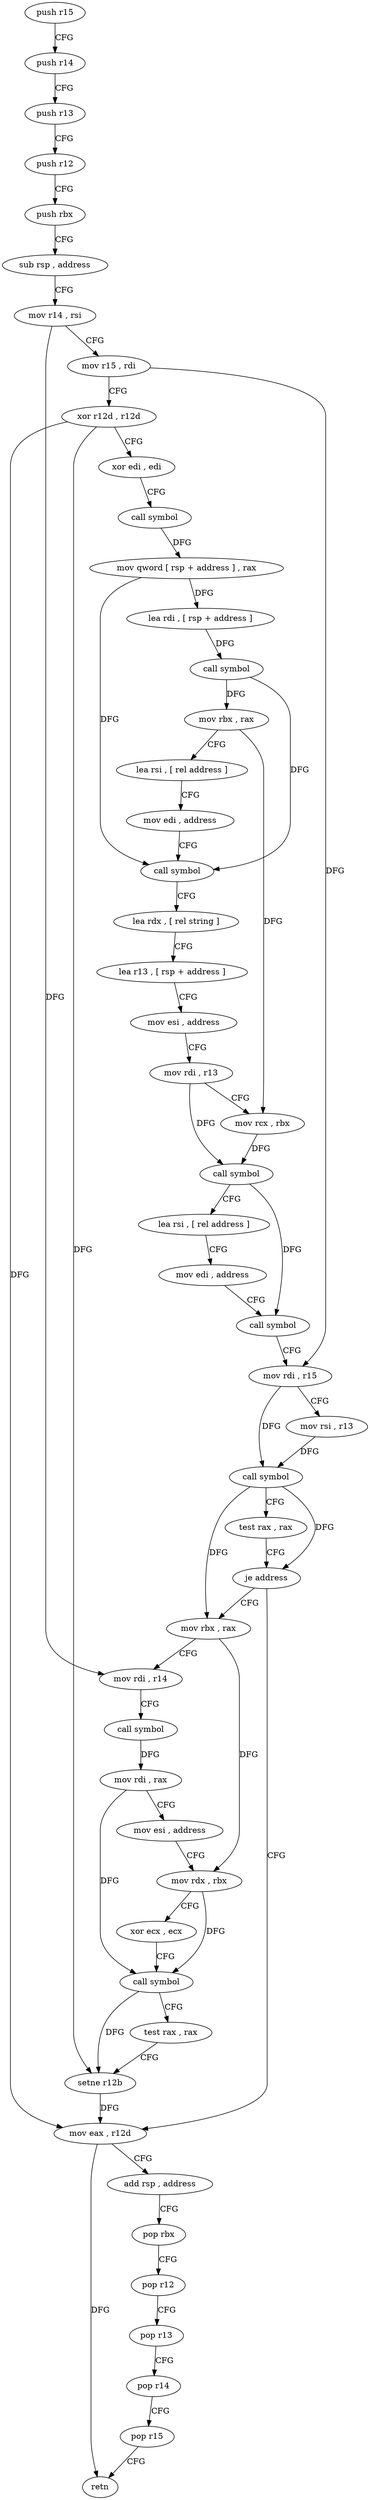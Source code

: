 digraph "func" {
"91968" [label = "push r15" ]
"91970" [label = "push r14" ]
"91972" [label = "push r13" ]
"91974" [label = "push r12" ]
"91976" [label = "push rbx" ]
"91977" [label = "sub rsp , address" ]
"91984" [label = "mov r14 , rsi" ]
"91987" [label = "mov r15 , rdi" ]
"91990" [label = "xor r12d , r12d" ]
"91993" [label = "xor edi , edi" ]
"91995" [label = "call symbol" ]
"92000" [label = "mov qword [ rsp + address ] , rax" ]
"92005" [label = "lea rdi , [ rsp + address ]" ]
"92010" [label = "call symbol" ]
"92015" [label = "mov rbx , rax" ]
"92018" [label = "lea rsi , [ rel address ]" ]
"92025" [label = "mov edi , address" ]
"92030" [label = "call symbol" ]
"92035" [label = "lea rdx , [ rel string ]" ]
"92042" [label = "lea r13 , [ rsp + address ]" ]
"92047" [label = "mov esi , address" ]
"92052" [label = "mov rdi , r13" ]
"92055" [label = "mov rcx , rbx" ]
"92058" [label = "call symbol" ]
"92063" [label = "lea rsi , [ rel address ]" ]
"92070" [label = "mov edi , address" ]
"92075" [label = "call symbol" ]
"92080" [label = "mov rdi , r15" ]
"92083" [label = "mov rsi , r13" ]
"92086" [label = "call symbol" ]
"92091" [label = "test rax , rax" ]
"92094" [label = "je address" ]
"92132" [label = "mov eax , r12d" ]
"92096" [label = "mov rbx , rax" ]
"92135" [label = "add rsp , address" ]
"92142" [label = "pop rbx" ]
"92143" [label = "pop r12" ]
"92145" [label = "pop r13" ]
"92147" [label = "pop r14" ]
"92149" [label = "pop r15" ]
"92151" [label = "retn" ]
"92099" [label = "mov rdi , r14" ]
"92102" [label = "call symbol" ]
"92107" [label = "mov rdi , rax" ]
"92110" [label = "mov esi , address" ]
"92115" [label = "mov rdx , rbx" ]
"92118" [label = "xor ecx , ecx" ]
"92120" [label = "call symbol" ]
"92125" [label = "test rax , rax" ]
"92128" [label = "setne r12b" ]
"91968" -> "91970" [ label = "CFG" ]
"91970" -> "91972" [ label = "CFG" ]
"91972" -> "91974" [ label = "CFG" ]
"91974" -> "91976" [ label = "CFG" ]
"91976" -> "91977" [ label = "CFG" ]
"91977" -> "91984" [ label = "CFG" ]
"91984" -> "91987" [ label = "CFG" ]
"91984" -> "92099" [ label = "DFG" ]
"91987" -> "91990" [ label = "CFG" ]
"91987" -> "92080" [ label = "DFG" ]
"91990" -> "91993" [ label = "CFG" ]
"91990" -> "92132" [ label = "DFG" ]
"91990" -> "92128" [ label = "DFG" ]
"91993" -> "91995" [ label = "CFG" ]
"91995" -> "92000" [ label = "DFG" ]
"92000" -> "92005" [ label = "DFG" ]
"92000" -> "92030" [ label = "DFG" ]
"92005" -> "92010" [ label = "DFG" ]
"92010" -> "92015" [ label = "DFG" ]
"92010" -> "92030" [ label = "DFG" ]
"92015" -> "92018" [ label = "CFG" ]
"92015" -> "92055" [ label = "DFG" ]
"92018" -> "92025" [ label = "CFG" ]
"92025" -> "92030" [ label = "CFG" ]
"92030" -> "92035" [ label = "CFG" ]
"92035" -> "92042" [ label = "CFG" ]
"92042" -> "92047" [ label = "CFG" ]
"92047" -> "92052" [ label = "CFG" ]
"92052" -> "92055" [ label = "CFG" ]
"92052" -> "92058" [ label = "DFG" ]
"92055" -> "92058" [ label = "DFG" ]
"92058" -> "92063" [ label = "CFG" ]
"92058" -> "92075" [ label = "DFG" ]
"92063" -> "92070" [ label = "CFG" ]
"92070" -> "92075" [ label = "CFG" ]
"92075" -> "92080" [ label = "CFG" ]
"92080" -> "92083" [ label = "CFG" ]
"92080" -> "92086" [ label = "DFG" ]
"92083" -> "92086" [ label = "DFG" ]
"92086" -> "92091" [ label = "CFG" ]
"92086" -> "92094" [ label = "DFG" ]
"92086" -> "92096" [ label = "DFG" ]
"92091" -> "92094" [ label = "CFG" ]
"92094" -> "92132" [ label = "CFG" ]
"92094" -> "92096" [ label = "CFG" ]
"92132" -> "92135" [ label = "CFG" ]
"92132" -> "92151" [ label = "DFG" ]
"92096" -> "92099" [ label = "CFG" ]
"92096" -> "92115" [ label = "DFG" ]
"92135" -> "92142" [ label = "CFG" ]
"92142" -> "92143" [ label = "CFG" ]
"92143" -> "92145" [ label = "CFG" ]
"92145" -> "92147" [ label = "CFG" ]
"92147" -> "92149" [ label = "CFG" ]
"92149" -> "92151" [ label = "CFG" ]
"92099" -> "92102" [ label = "CFG" ]
"92102" -> "92107" [ label = "DFG" ]
"92107" -> "92110" [ label = "CFG" ]
"92107" -> "92120" [ label = "DFG" ]
"92110" -> "92115" [ label = "CFG" ]
"92115" -> "92118" [ label = "CFG" ]
"92115" -> "92120" [ label = "DFG" ]
"92118" -> "92120" [ label = "CFG" ]
"92120" -> "92125" [ label = "CFG" ]
"92120" -> "92128" [ label = "DFG" ]
"92125" -> "92128" [ label = "CFG" ]
"92128" -> "92132" [ label = "DFG" ]
}
